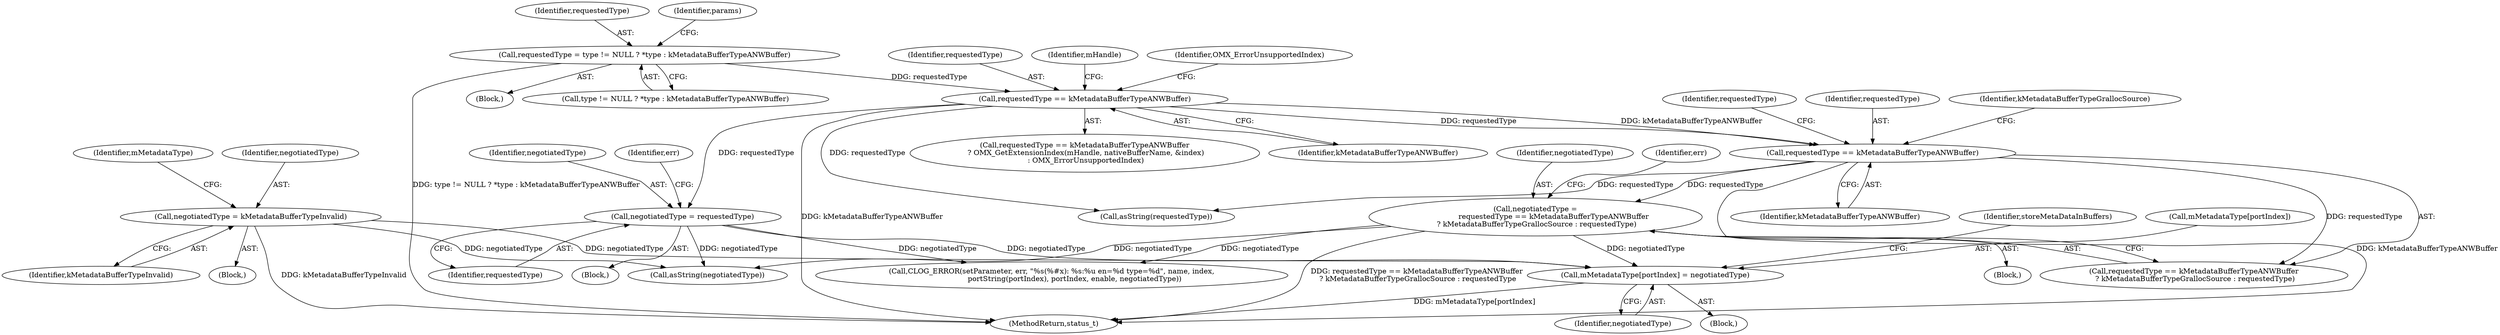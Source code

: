 digraph "0_Android_0f177948ae2640bfe4d70f8e4248e106406b3b0a_15@array" {
"1000304" [label="(Call,mMetadataType[portIndex] = negotiatedType)"];
"1000235" [label="(Call,negotiatedType =\n                requestedType == kMetadataBufferTypeANWBuffer\n ? kMetadataBufferTypeGrallocSource : requestedType)"];
"1000238" [label="(Call,requestedType == kMetadataBufferTypeANWBuffer)"];
"1000179" [label="(Call,requestedType == kMetadataBufferTypeANWBuffer)"];
"1000152" [label="(Call,requestedType = type != NULL ? *type : kMetadataBufferTypeANWBuffer)"];
"1000301" [label="(Call,negotiatedType = kMetadataBufferTypeInvalid)"];
"1000212" [label="(Call,negotiatedType = requestedType)"];
"1000337" [label="(MethodReturn,status_t)"];
"1000244" [label="(Identifier,err)"];
"1000154" [label="(Call,type != NULL ? *type : kMetadataBufferTypeANWBuffer)"];
"1000296" [label="(Block,)"];
"1000180" [label="(Identifier,requestedType)"];
"1000237" [label="(Call,requestedType == kMetadataBufferTypeANWBuffer\n ? kMetadataBufferTypeGrallocSource : requestedType)"];
"1000105" [label="(Block,)"];
"1000183" [label="(Identifier,mHandle)"];
"1000153" [label="(Identifier,requestedType)"];
"1000235" [label="(Call,negotiatedType =\n                requestedType == kMetadataBufferTypeANWBuffer\n ? kMetadataBufferTypeGrallocSource : requestedType)"];
"1000242" [label="(Identifier,requestedType)"];
"1000319" [label="(Call,asString(requestedType))"];
"1000300" [label="(Block,)"];
"1000301" [label="(Call,negotiatedType = kMetadataBufferTypeInvalid)"];
"1000308" [label="(Identifier,negotiatedType)"];
"1000164" [label="(Identifier,params)"];
"1000239" [label="(Identifier,requestedType)"];
"1000240" [label="(Identifier,kMetadataBufferTypeANWBuffer)"];
"1000310" [label="(Identifier,storeMetaDataInBuffers)"];
"1000305" [label="(Call,mMetadataType[portIndex])"];
"1000187" [label="(Identifier,OMX_ErrorUnsupportedIndex)"];
"1000152" [label="(Call,requestedType = type != NULL ? *type : kMetadataBufferTypeANWBuffer)"];
"1000238" [label="(Call,requestedType == kMetadataBufferTypeANWBuffer)"];
"1000303" [label="(Identifier,kMetadataBufferTypeInvalid)"];
"1000304" [label="(Call,mMetadataType[portIndex] = negotiatedType)"];
"1000178" [label="(Call,requestedType == kMetadataBufferTypeANWBuffer\n ? OMX_GetExtensionIndex(mHandle, nativeBufferName, &index)\n : OMX_ErrorUnsupportedIndex)"];
"1000241" [label="(Identifier,kMetadataBufferTypeGrallocSource)"];
"1000306" [label="(Identifier,mMetadataType)"];
"1000212" [label="(Call,negotiatedType = requestedType)"];
"1000214" [label="(Identifier,requestedType)"];
"1000236" [label="(Identifier,negotiatedType)"];
"1000234" [label="(Block,)"];
"1000217" [label="(Identifier,err)"];
"1000322" [label="(Call,asString(negotiatedType))"];
"1000279" [label="(Call,CLOG_ERROR(setParameter, err, \"%s(%#x): %s:%u en=%d type=%d\", name, index,\n                    portString(portIndex), portIndex, enable, negotiatedType))"];
"1000181" [label="(Identifier,kMetadataBufferTypeANWBuffer)"];
"1000302" [label="(Identifier,negotiatedType)"];
"1000208" [label="(Block,)"];
"1000213" [label="(Identifier,negotiatedType)"];
"1000179" [label="(Call,requestedType == kMetadataBufferTypeANWBuffer)"];
"1000304" -> "1000296"  [label="AST: "];
"1000304" -> "1000308"  [label="CFG: "];
"1000305" -> "1000304"  [label="AST: "];
"1000308" -> "1000304"  [label="AST: "];
"1000310" -> "1000304"  [label="CFG: "];
"1000304" -> "1000337"  [label="DDG: mMetadataType[portIndex]"];
"1000235" -> "1000304"  [label="DDG: negotiatedType"];
"1000301" -> "1000304"  [label="DDG: negotiatedType"];
"1000212" -> "1000304"  [label="DDG: negotiatedType"];
"1000235" -> "1000234"  [label="AST: "];
"1000235" -> "1000237"  [label="CFG: "];
"1000236" -> "1000235"  [label="AST: "];
"1000237" -> "1000235"  [label="AST: "];
"1000244" -> "1000235"  [label="CFG: "];
"1000235" -> "1000337"  [label="DDG: requestedType == kMetadataBufferTypeANWBuffer\n ? kMetadataBufferTypeGrallocSource : requestedType"];
"1000238" -> "1000235"  [label="DDG: requestedType"];
"1000235" -> "1000279"  [label="DDG: negotiatedType"];
"1000235" -> "1000322"  [label="DDG: negotiatedType"];
"1000238" -> "1000237"  [label="AST: "];
"1000238" -> "1000240"  [label="CFG: "];
"1000239" -> "1000238"  [label="AST: "];
"1000240" -> "1000238"  [label="AST: "];
"1000241" -> "1000238"  [label="CFG: "];
"1000242" -> "1000238"  [label="CFG: "];
"1000238" -> "1000337"  [label="DDG: kMetadataBufferTypeANWBuffer"];
"1000179" -> "1000238"  [label="DDG: requestedType"];
"1000179" -> "1000238"  [label="DDG: kMetadataBufferTypeANWBuffer"];
"1000238" -> "1000237"  [label="DDG: requestedType"];
"1000238" -> "1000319"  [label="DDG: requestedType"];
"1000179" -> "1000178"  [label="AST: "];
"1000179" -> "1000181"  [label="CFG: "];
"1000180" -> "1000179"  [label="AST: "];
"1000181" -> "1000179"  [label="AST: "];
"1000183" -> "1000179"  [label="CFG: "];
"1000187" -> "1000179"  [label="CFG: "];
"1000179" -> "1000337"  [label="DDG: kMetadataBufferTypeANWBuffer"];
"1000152" -> "1000179"  [label="DDG: requestedType"];
"1000179" -> "1000212"  [label="DDG: requestedType"];
"1000179" -> "1000319"  [label="DDG: requestedType"];
"1000152" -> "1000105"  [label="AST: "];
"1000152" -> "1000154"  [label="CFG: "];
"1000153" -> "1000152"  [label="AST: "];
"1000154" -> "1000152"  [label="AST: "];
"1000164" -> "1000152"  [label="CFG: "];
"1000152" -> "1000337"  [label="DDG: type != NULL ? *type : kMetadataBufferTypeANWBuffer"];
"1000301" -> "1000300"  [label="AST: "];
"1000301" -> "1000303"  [label="CFG: "];
"1000302" -> "1000301"  [label="AST: "];
"1000303" -> "1000301"  [label="AST: "];
"1000306" -> "1000301"  [label="CFG: "];
"1000301" -> "1000337"  [label="DDG: kMetadataBufferTypeInvalid"];
"1000301" -> "1000322"  [label="DDG: negotiatedType"];
"1000212" -> "1000208"  [label="AST: "];
"1000212" -> "1000214"  [label="CFG: "];
"1000213" -> "1000212"  [label="AST: "];
"1000214" -> "1000212"  [label="AST: "];
"1000217" -> "1000212"  [label="CFG: "];
"1000212" -> "1000279"  [label="DDG: negotiatedType"];
"1000212" -> "1000322"  [label="DDG: negotiatedType"];
}
